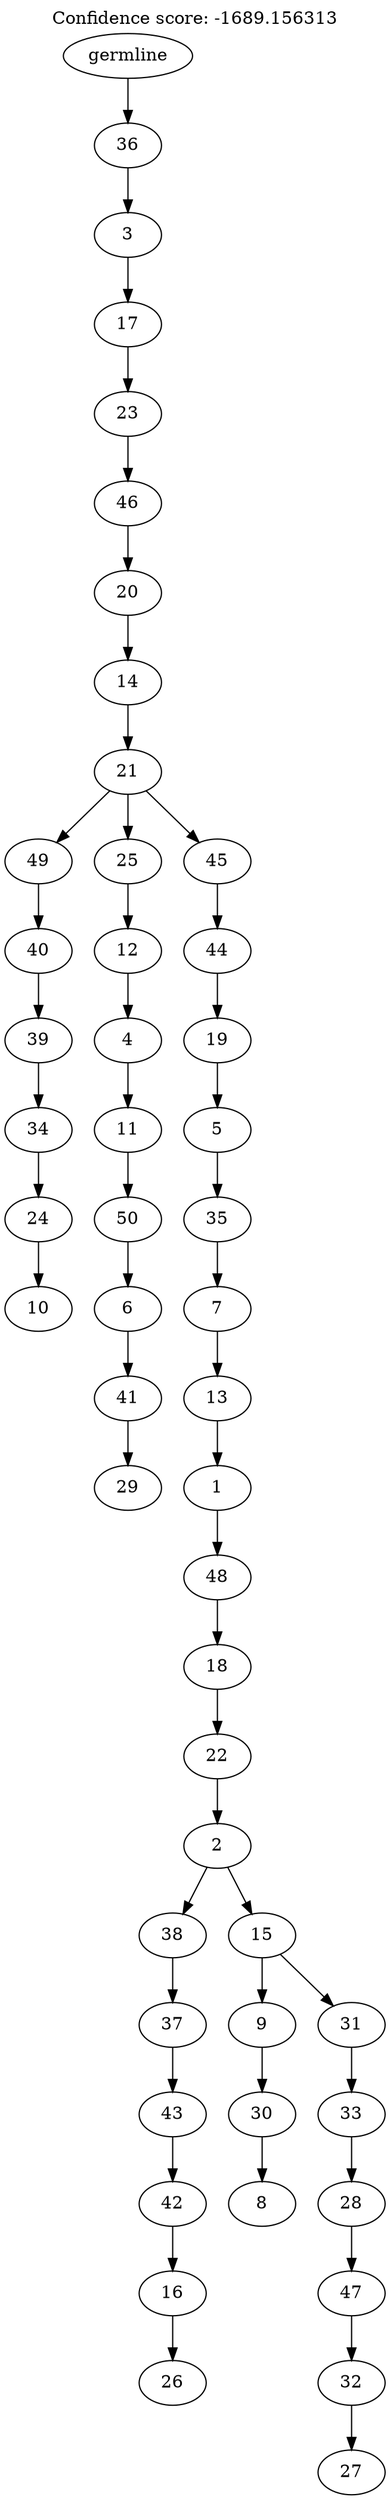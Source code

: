 digraph g {
	"49" -> "50";
	"50" [label="10"];
	"48" -> "49";
	"49" [label="24"];
	"47" -> "48";
	"48" [label="34"];
	"46" -> "47";
	"47" [label="39"];
	"45" -> "46";
	"46" [label="40"];
	"43" -> "44";
	"44" [label="29"];
	"42" -> "43";
	"43" [label="41"];
	"41" -> "42";
	"42" [label="6"];
	"40" -> "41";
	"41" [label="50"];
	"39" -> "40";
	"40" [label="11"];
	"38" -> "39";
	"39" [label="4"];
	"37" -> "38";
	"38" [label="12"];
	"35" -> "36";
	"36" [label="26"];
	"34" -> "35";
	"35" [label="16"];
	"33" -> "34";
	"34" [label="42"];
	"32" -> "33";
	"33" [label="43"];
	"31" -> "32";
	"32" [label="37"];
	"29" -> "30";
	"30" [label="8"];
	"28" -> "29";
	"29" [label="30"];
	"26" -> "27";
	"27" [label="27"];
	"25" -> "26";
	"26" [label="32"];
	"24" -> "25";
	"25" [label="47"];
	"23" -> "24";
	"24" [label="28"];
	"22" -> "23";
	"23" [label="33"];
	"21" -> "22";
	"22" [label="31"];
	"21" -> "28";
	"28" [label="9"];
	"20" -> "21";
	"21" [label="15"];
	"20" -> "31";
	"31" [label="38"];
	"19" -> "20";
	"20" [label="2"];
	"18" -> "19";
	"19" [label="22"];
	"17" -> "18";
	"18" [label="18"];
	"16" -> "17";
	"17" [label="48"];
	"15" -> "16";
	"16" [label="1"];
	"14" -> "15";
	"15" [label="13"];
	"13" -> "14";
	"14" [label="7"];
	"12" -> "13";
	"13" [label="35"];
	"11" -> "12";
	"12" [label="5"];
	"10" -> "11";
	"11" [label="19"];
	"9" -> "10";
	"10" [label="44"];
	"8" -> "9";
	"9" [label="45"];
	"8" -> "37";
	"37" [label="25"];
	"8" -> "45";
	"45" [label="49"];
	"7" -> "8";
	"8" [label="21"];
	"6" -> "7";
	"7" [label="14"];
	"5" -> "6";
	"6" [label="20"];
	"4" -> "5";
	"5" [label="46"];
	"3" -> "4";
	"4" [label="23"];
	"2" -> "3";
	"3" [label="17"];
	"1" -> "2";
	"2" [label="3"];
	"0" -> "1";
	"1" [label="36"];
	"0" [label="germline"];
	labelloc="t";
	label="Confidence score: -1689.156313";
}
